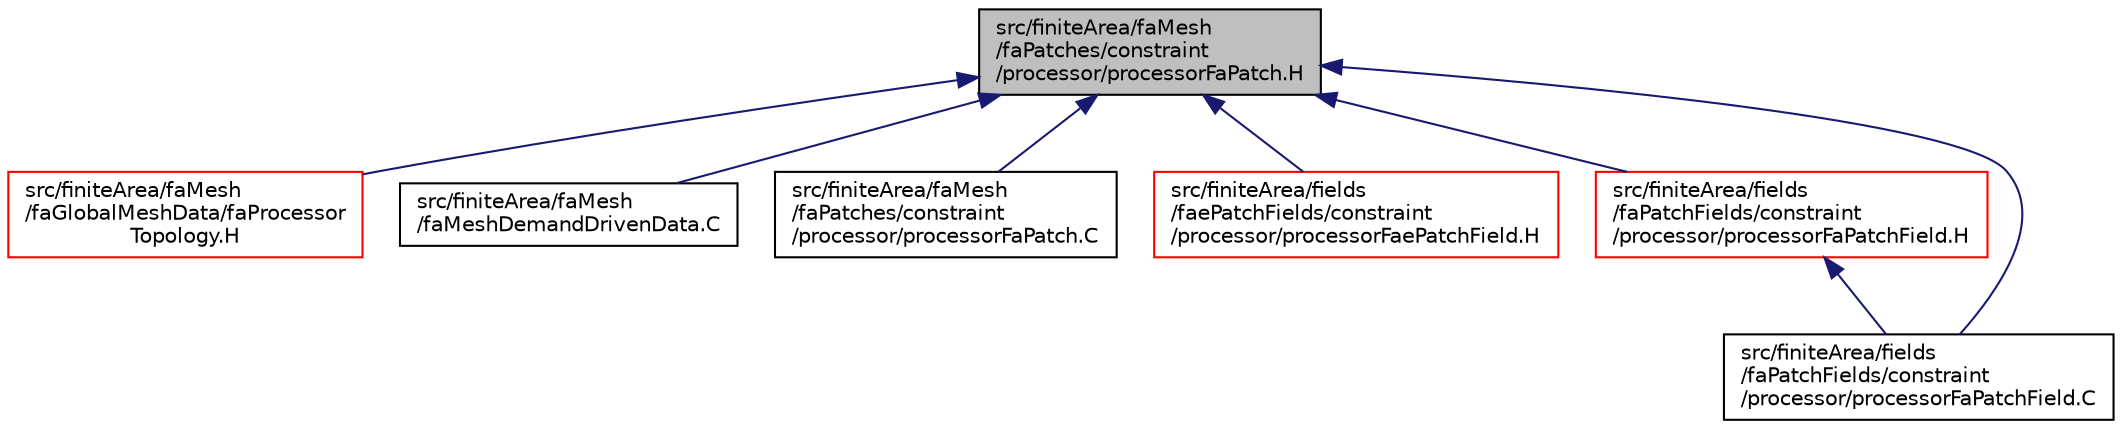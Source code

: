 digraph "src/finiteArea/faMesh/faPatches/constraint/processor/processorFaPatch.H"
{
  bgcolor="transparent";
  edge [fontname="Helvetica",fontsize="10",labelfontname="Helvetica",labelfontsize="10"];
  node [fontname="Helvetica",fontsize="10",shape=record];
  Node1 [label="src/finiteArea/faMesh\l/faPatches/constraint\l/processor/processorFaPatch.H",height=0.2,width=0.4,color="black", fillcolor="grey75", style="filled" fontcolor="black"];
  Node1 -> Node2 [dir="back",color="midnightblue",fontsize="10",style="solid",fontname="Helvetica"];
  Node2 [label="src/finiteArea/faMesh\l/faGlobalMeshData/faProcessor\lTopology.H",height=0.2,width=0.4,color="red",URL="$faProcessorTopology_8H.html"];
  Node1 -> Node3 [dir="back",color="midnightblue",fontsize="10",style="solid",fontname="Helvetica"];
  Node3 [label="src/finiteArea/faMesh\l/faMeshDemandDrivenData.C",height=0.2,width=0.4,color="black",URL="$faMeshDemandDrivenData_8C.html"];
  Node1 -> Node4 [dir="back",color="midnightblue",fontsize="10",style="solid",fontname="Helvetica"];
  Node4 [label="src/finiteArea/faMesh\l/faPatches/constraint\l/processor/processorFaPatch.C",height=0.2,width=0.4,color="black",URL="$processorFaPatch_8C.html"];
  Node1 -> Node5 [dir="back",color="midnightblue",fontsize="10",style="solid",fontname="Helvetica"];
  Node5 [label="src/finiteArea/fields\l/faePatchFields/constraint\l/processor/processorFaePatchField.H",height=0.2,width=0.4,color="red",URL="$processorFaePatchField_8H.html"];
  Node1 -> Node6 [dir="back",color="midnightblue",fontsize="10",style="solid",fontname="Helvetica"];
  Node6 [label="src/finiteArea/fields\l/faPatchFields/constraint\l/processor/processorFaPatchField.H",height=0.2,width=0.4,color="red",URL="$processorFaPatchField_8H.html"];
  Node6 -> Node7 [dir="back",color="midnightblue",fontsize="10",style="solid",fontname="Helvetica"];
  Node7 [label="src/finiteArea/fields\l/faPatchFields/constraint\l/processor/processorFaPatchField.C",height=0.2,width=0.4,color="black",URL="$processorFaPatchField_8C.html"];
  Node1 -> Node7 [dir="back",color="midnightblue",fontsize="10",style="solid",fontname="Helvetica"];
}
